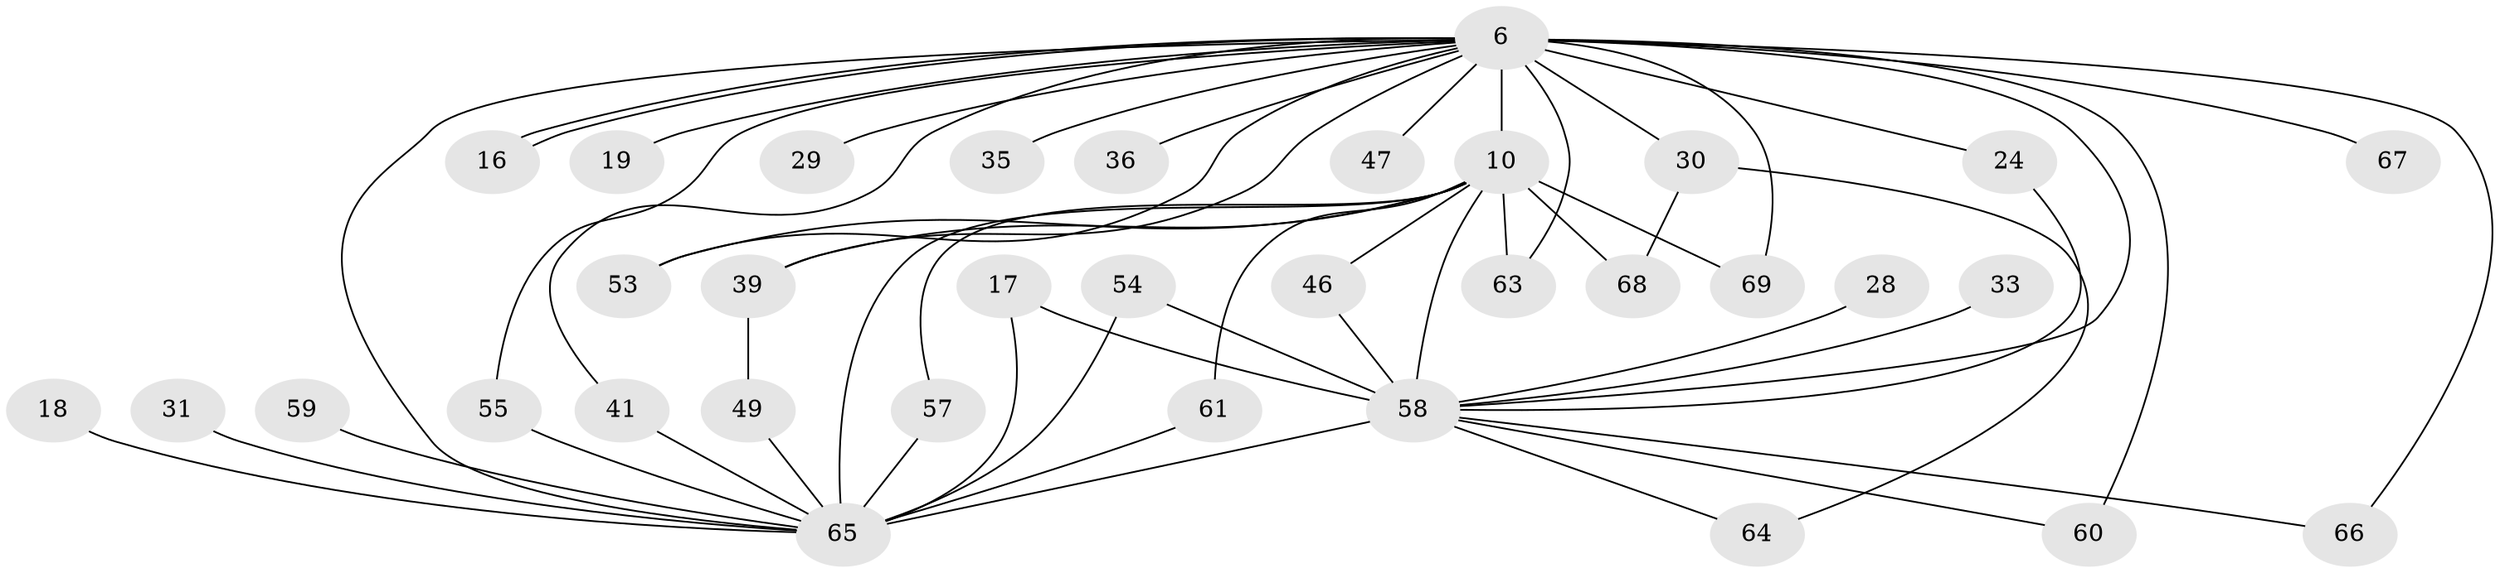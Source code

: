 // original degree distribution, {20: 0.014492753623188406, 26: 0.014492753623188406, 18: 0.014492753623188406, 21: 0.014492753623188406, 16: 0.028985507246376812, 25: 0.014492753623188406, 14: 0.028985507246376812, 11: 0.014492753623188406, 3: 0.21739130434782608, 4: 0.08695652173913043, 2: 0.5507246376811594}
// Generated by graph-tools (version 1.1) at 2025/44/03/09/25 04:44:19]
// undirected, 34 vertices, 54 edges
graph export_dot {
graph [start="1"]
  node [color=gray90,style=filled];
  6 [super="+2+5"];
  10 [super="+9"];
  16;
  17 [super="+14"];
  18;
  19;
  24;
  28;
  29;
  30 [super="+27"];
  31;
  33;
  35 [super="+34"];
  36;
  39 [super="+38+26"];
  41;
  46 [super="+23"];
  47;
  49;
  53;
  54;
  55;
  57;
  58 [super="+22+8+56+21+50"];
  59 [super="+11+44"];
  60;
  61;
  63 [super="+48"];
  64;
  65 [super="+37+4+62"];
  66;
  67 [super="+52"];
  68;
  69;
  6 -- 10 [weight=9];
  6 -- 16;
  6 -- 16;
  6 -- 35 [weight=3];
  6 -- 53;
  6 -- 60;
  6 -- 67 [weight=2];
  6 -- 69;
  6 -- 66;
  6 -- 19 [weight=2];
  6 -- 30 [weight=3];
  6 -- 36;
  6 -- 39 [weight=3];
  6 -- 47;
  6 -- 55;
  6 -- 41;
  6 -- 24;
  6 -- 29;
  6 -- 58 [weight=12];
  6 -- 65 [weight=7];
  6 -- 63;
  10 -- 53;
  10 -- 68;
  10 -- 69;
  10 -- 46 [weight=2];
  10 -- 57;
  10 -- 61;
  10 -- 63 [weight=2];
  10 -- 58 [weight=7];
  10 -- 65 [weight=7];
  10 -- 39;
  17 -- 58;
  17 -- 65 [weight=2];
  18 -- 65 [weight=2];
  24 -- 58;
  28 -- 58 [weight=2];
  30 -- 64;
  30 -- 68;
  31 -- 65 [weight=2];
  33 -- 58 [weight=2];
  39 -- 49;
  41 -- 65;
  46 -- 58;
  49 -- 65;
  54 -- 58;
  54 -- 65;
  55 -- 65;
  57 -- 65;
  58 -- 64;
  58 -- 66;
  58 -- 60;
  58 -- 65 [weight=11];
  59 -- 65 [weight=3];
  61 -- 65;
}
